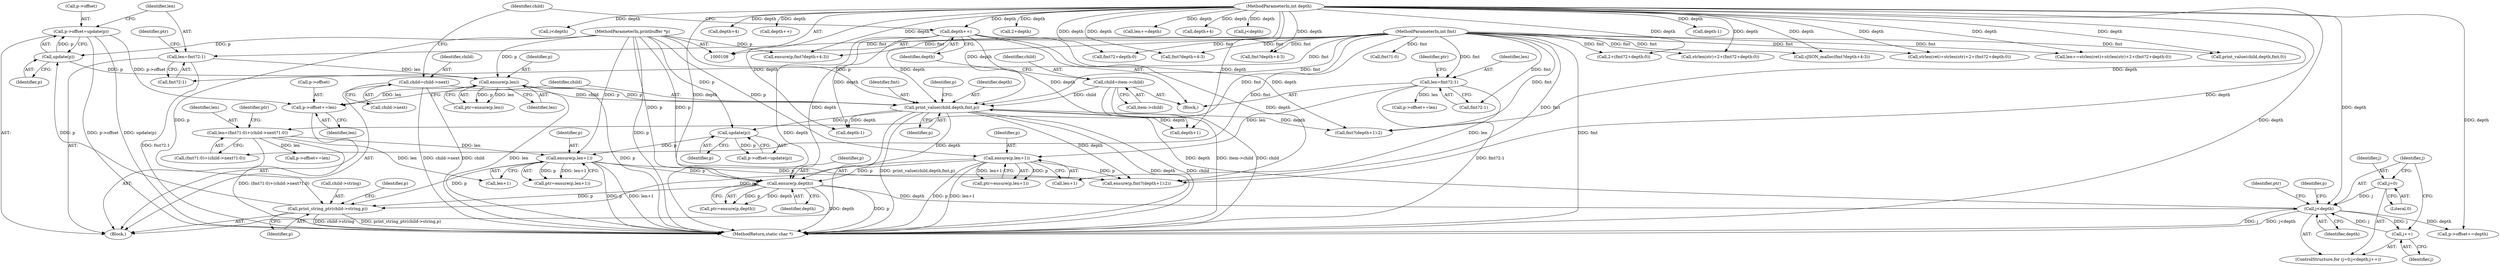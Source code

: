 digraph "0_iperf_91f2fa59e8ed80dfbf400add0164ee0e508e412a_42@API" {
"1000335" [label="(Call,p->offset=update(p))"];
"1000339" [label="(Call,update(p))"];
"1000330" [label="(Call,print_string_ptr(child->string,p))"];
"1000303" [label="(Call,ensure(p,depth))"];
"1000400" [label="(Call,ensure(p,len+1))"];
"1000383" [label="(Call,update(p))"];
"1000374" [label="(Call,print_value(child,depth,fmt,p))"];
"1000435" [label="(Call,child=child->next)"];
"1000288" [label="(Call,child=item->child)"];
"1000293" [label="(Call,depth++)"];
"1000110" [label="(MethodParameterIn,int depth)"];
"1000315" [label="(Call,j<depth)"];
"1000312" [label="(Call,j=0)"];
"1000318" [label="(Call,j++)"];
"1000111" [label="(MethodParameterIn,int fmt)"];
"1000349" [label="(Call,ensure(p,len))"];
"1000112" [label="(MethodParameterIn,printbuffer *p)"];
"1000341" [label="(Call,len=fmt?2:1)"];
"1000385" [label="(Call,len=(fmt?1:0)+(child->next?1:0))"];
"1000257" [label="(Call,ensure(p,len+1))"];
"1000249" [label="(Call,len=fmt?2:1)"];
"1000369" [label="(Call,p->offset+=len)"];
"1000572" [label="(Call,print_value(child,depth,fmt,0))"];
"1000385" [label="(Call,len=(fmt?1:0)+(child->next?1:0))"];
"1000243" [label="(Block,)"];
"1000349" [label="(Call,ensure(p,len))"];
"1000315" [label="(Call,j<depth)"];
"1000258" [label="(Identifier,p)"];
"1000311" [label="(ControlStructure,for (j=0;j<depth;j++))"];
"1000314" [label="(Literal,0)"];
"1000257" [label="(Call,ensure(p,len+1))"];
"1000386" [label="(Identifier,len)"];
"1000381" [label="(Identifier,p)"];
"1000373" [label="(Identifier,len)"];
"1000301" [label="(Call,ptr=ensure(p,depth))"];
"1000219" [label="(Call,i<depth)"];
"1000290" [label="(Call,item->child)"];
"1000591" [label="(Call,fmt?2+depth:0)"];
"1000178" [label="(Call,depth+4)"];
"1000402" [label="(Call,len+1)"];
"1000541" [label="(Call,depth++)"];
"1000304" [label="(Identifier,p)"];
"1000463" [label="(Call,depth-1)"];
"1000176" [label="(Call,fmt?depth+4:3)"];
"1000313" [label="(Identifier,j)"];
"1000379" [label="(Call,p->offset=update(p))"];
"1000581" [label="(Call,len+=strlen(ret)+strlen(str)+2+(fmt?2+depth:0))"];
"1000325" [label="(Call,p->offset+=depth)"];
"1000319" [label="(Identifier,j)"];
"1000401" [label="(Identifier,p)"];
"1000593" [label="(Call,2+depth)"];
"1000334" [label="(Identifier,p)"];
"1000335" [label="(Call,p->offset=update(p))"];
"1000446" [label="(Call,depth+1)"];
"1000297" [label="(Block,)"];
"1000331" [label="(Call,child->string)"];
"1000398" [label="(Call,ptr=ensure(p,len+1))"];
"1000256" [label="(Identifier,ptr)"];
"1000323" [label="(Identifier,ptr)"];
"1000251" [label="(Call,fmt?2:1)"];
"1000340" [label="(Identifier,p)"];
"1000375" [label="(Identifier,child)"];
"1000341" [label="(Call,len=fmt?2:1)"];
"1000400" [label="(Call,ensure(p,len+1))"];
"1000383" [label="(Call,update(p))"];
"1000288" [label="(Call,child=item->child)"];
"1000343" [label="(Call,fmt?2:1)"];
"1000378" [label="(Identifier,p)"];
"1000351" [label="(Identifier,len)"];
"1000318" [label="(Call,j++)"];
"1000296" [label="(Identifier,child)"];
"1000444" [label="(Call,fmt?(depth+1):2)"];
"1000436" [label="(Identifier,child)"];
"1000348" [label="(Identifier,ptr)"];
"1000387" [label="(Call,(fmt?1:0)+(child->next?1:0))"];
"1000250" [label="(Identifier,len)"];
"1000370" [label="(Call,p->offset)"];
"1000437" [label="(Call,child->next)"];
"1000330" [label="(Call,print_string_ptr(child->string,p))"];
"1000586" [label="(Call,strlen(str)+2+(fmt?2+depth:0))"];
"1000804" [label="(MethodReturn,static char *)"];
"1000294" [label="(Identifier,depth)"];
"1000545" [label="(Call,len+=depth)"];
"1000249" [label="(Call,len=fmt?2:1)"];
"1000303" [label="(Call,ensure(p,depth))"];
"1000111" [label="(MethodParameterIn,int fmt)"];
"1000110" [label="(MethodParameterIn,int depth)"];
"1000305" [label="(Identifier,depth)"];
"1000190" [label="(Call,depth+4)"];
"1000337" [label="(Identifier,p)"];
"1000289" [label="(Identifier,child)"];
"1000376" [label="(Identifier,depth)"];
"1000692" [label="(Call,j<depth)"];
"1000347" [label="(Call,ptr=ensure(p,len))"];
"1000283" [label="(Call,p->offset+=len)"];
"1000174" [label="(Call,ensure(p,fmt?depth+4:3))"];
"1000317" [label="(Identifier,depth)"];
"1000336" [label="(Call,p->offset)"];
"1000259" [label="(Call,len+1)"];
"1000384" [label="(Identifier,p)"];
"1000342" [label="(Identifier,len)"];
"1000369" [label="(Call,p->offset+=len)"];
"1000327" [label="(Identifier,p)"];
"1000388" [label="(Call,fmt?1:0)"];
"1000188" [label="(Call,fmt?depth+4:3)"];
"1000374" [label="(Call,print_value(child,depth,fmt,p))"];
"1000316" [label="(Identifier,j)"];
"1000589" [label="(Call,2+(fmt?2+depth:0))"];
"1000312" [label="(Call,j=0)"];
"1000782" [label="(Call,depth-1)"];
"1000187" [label="(Call,cJSON_malloc(fmt?depth+4:3))"];
"1000112" [label="(MethodParameterIn,printbuffer *p)"];
"1000293" [label="(Call,depth++)"];
"1000377" [label="(Identifier,fmt)"];
"1000255" [label="(Call,ptr=ensure(p,len+1))"];
"1000350" [label="(Identifier,p)"];
"1000399" [label="(Identifier,ptr)"];
"1000430" [label="(Call,p->offset+=len)"];
"1000339" [label="(Call,update(p))"];
"1000442" [label="(Call,ensure(p,fmt?(depth+1):2))"];
"1000435" [label="(Call,child=child->next)"];
"1000583" [label="(Call,strlen(ret)+strlen(str)+2+(fmt?2+depth:0))"];
"1000335" -> "1000297"  [label="AST: "];
"1000335" -> "1000339"  [label="CFG: "];
"1000336" -> "1000335"  [label="AST: "];
"1000339" -> "1000335"  [label="AST: "];
"1000342" -> "1000335"  [label="CFG: "];
"1000335" -> "1000804"  [label="DDG: update(p)"];
"1000335" -> "1000804"  [label="DDG: p->offset"];
"1000339" -> "1000335"  [label="DDG: p"];
"1000335" -> "1000369"  [label="DDG: p->offset"];
"1000339" -> "1000340"  [label="CFG: "];
"1000340" -> "1000339"  [label="AST: "];
"1000330" -> "1000339"  [label="DDG: p"];
"1000112" -> "1000339"  [label="DDG: p"];
"1000339" -> "1000349"  [label="DDG: p"];
"1000330" -> "1000297"  [label="AST: "];
"1000330" -> "1000334"  [label="CFG: "];
"1000331" -> "1000330"  [label="AST: "];
"1000334" -> "1000330"  [label="AST: "];
"1000337" -> "1000330"  [label="CFG: "];
"1000330" -> "1000804"  [label="DDG: child->string"];
"1000330" -> "1000804"  [label="DDG: print_string_ptr(child->string,p)"];
"1000303" -> "1000330"  [label="DDG: p"];
"1000400" -> "1000330"  [label="DDG: p"];
"1000257" -> "1000330"  [label="DDG: p"];
"1000112" -> "1000330"  [label="DDG: p"];
"1000303" -> "1000301"  [label="AST: "];
"1000303" -> "1000305"  [label="CFG: "];
"1000304" -> "1000303"  [label="AST: "];
"1000305" -> "1000303"  [label="AST: "];
"1000301" -> "1000303"  [label="CFG: "];
"1000303" -> "1000804"  [label="DDG: p"];
"1000303" -> "1000804"  [label="DDG: depth"];
"1000303" -> "1000301"  [label="DDG: p"];
"1000303" -> "1000301"  [label="DDG: depth"];
"1000400" -> "1000303"  [label="DDG: p"];
"1000257" -> "1000303"  [label="DDG: p"];
"1000112" -> "1000303"  [label="DDG: p"];
"1000374" -> "1000303"  [label="DDG: depth"];
"1000293" -> "1000303"  [label="DDG: depth"];
"1000110" -> "1000303"  [label="DDG: depth"];
"1000303" -> "1000315"  [label="DDG: depth"];
"1000400" -> "1000398"  [label="AST: "];
"1000400" -> "1000402"  [label="CFG: "];
"1000401" -> "1000400"  [label="AST: "];
"1000402" -> "1000400"  [label="AST: "];
"1000398" -> "1000400"  [label="CFG: "];
"1000400" -> "1000804"  [label="DDG: p"];
"1000400" -> "1000804"  [label="DDG: len+1"];
"1000400" -> "1000398"  [label="DDG: p"];
"1000400" -> "1000398"  [label="DDG: len+1"];
"1000383" -> "1000400"  [label="DDG: p"];
"1000112" -> "1000400"  [label="DDG: p"];
"1000385" -> "1000400"  [label="DDG: len"];
"1000400" -> "1000442"  [label="DDG: p"];
"1000383" -> "1000379"  [label="AST: "];
"1000383" -> "1000384"  [label="CFG: "];
"1000384" -> "1000383"  [label="AST: "];
"1000379" -> "1000383"  [label="CFG: "];
"1000383" -> "1000379"  [label="DDG: p"];
"1000374" -> "1000383"  [label="DDG: p"];
"1000112" -> "1000383"  [label="DDG: p"];
"1000374" -> "1000297"  [label="AST: "];
"1000374" -> "1000378"  [label="CFG: "];
"1000375" -> "1000374"  [label="AST: "];
"1000376" -> "1000374"  [label="AST: "];
"1000377" -> "1000374"  [label="AST: "];
"1000378" -> "1000374"  [label="AST: "];
"1000381" -> "1000374"  [label="CFG: "];
"1000374" -> "1000804"  [label="DDG: depth"];
"1000374" -> "1000804"  [label="DDG: child"];
"1000374" -> "1000804"  [label="DDG: print_value(child,depth,fmt,p)"];
"1000435" -> "1000374"  [label="DDG: child"];
"1000288" -> "1000374"  [label="DDG: child"];
"1000293" -> "1000374"  [label="DDG: depth"];
"1000110" -> "1000374"  [label="DDG: depth"];
"1000315" -> "1000374"  [label="DDG: depth"];
"1000111" -> "1000374"  [label="DDG: fmt"];
"1000349" -> "1000374"  [label="DDG: p"];
"1000112" -> "1000374"  [label="DDG: p"];
"1000374" -> "1000442"  [label="DDG: depth"];
"1000374" -> "1000444"  [label="DDG: depth"];
"1000374" -> "1000446"  [label="DDG: depth"];
"1000374" -> "1000463"  [label="DDG: depth"];
"1000435" -> "1000297"  [label="AST: "];
"1000435" -> "1000437"  [label="CFG: "];
"1000436" -> "1000435"  [label="AST: "];
"1000437" -> "1000435"  [label="AST: "];
"1000296" -> "1000435"  [label="CFG: "];
"1000435" -> "1000804"  [label="DDG: child"];
"1000435" -> "1000804"  [label="DDG: child->next"];
"1000288" -> "1000243"  [label="AST: "];
"1000288" -> "1000290"  [label="CFG: "];
"1000289" -> "1000288"  [label="AST: "];
"1000290" -> "1000288"  [label="AST: "];
"1000294" -> "1000288"  [label="CFG: "];
"1000288" -> "1000804"  [label="DDG: item->child"];
"1000288" -> "1000804"  [label="DDG: child"];
"1000293" -> "1000243"  [label="AST: "];
"1000293" -> "1000294"  [label="CFG: "];
"1000294" -> "1000293"  [label="AST: "];
"1000296" -> "1000293"  [label="CFG: "];
"1000293" -> "1000804"  [label="DDG: depth"];
"1000110" -> "1000293"  [label="DDG: depth"];
"1000293" -> "1000442"  [label="DDG: depth"];
"1000293" -> "1000444"  [label="DDG: depth"];
"1000293" -> "1000446"  [label="DDG: depth"];
"1000293" -> "1000463"  [label="DDG: depth"];
"1000110" -> "1000108"  [label="AST: "];
"1000110" -> "1000804"  [label="DDG: depth"];
"1000110" -> "1000174"  [label="DDG: depth"];
"1000110" -> "1000176"  [label="DDG: depth"];
"1000110" -> "1000178"  [label="DDG: depth"];
"1000110" -> "1000187"  [label="DDG: depth"];
"1000110" -> "1000188"  [label="DDG: depth"];
"1000110" -> "1000190"  [label="DDG: depth"];
"1000110" -> "1000219"  [label="DDG: depth"];
"1000110" -> "1000315"  [label="DDG: depth"];
"1000110" -> "1000325"  [label="DDG: depth"];
"1000110" -> "1000442"  [label="DDG: depth"];
"1000110" -> "1000444"  [label="DDG: depth"];
"1000110" -> "1000446"  [label="DDG: depth"];
"1000110" -> "1000463"  [label="DDG: depth"];
"1000110" -> "1000541"  [label="DDG: depth"];
"1000110" -> "1000545"  [label="DDG: depth"];
"1000110" -> "1000572"  [label="DDG: depth"];
"1000110" -> "1000581"  [label="DDG: depth"];
"1000110" -> "1000583"  [label="DDG: depth"];
"1000110" -> "1000586"  [label="DDG: depth"];
"1000110" -> "1000589"  [label="DDG: depth"];
"1000110" -> "1000591"  [label="DDG: depth"];
"1000110" -> "1000593"  [label="DDG: depth"];
"1000110" -> "1000692"  [label="DDG: depth"];
"1000110" -> "1000782"  [label="DDG: depth"];
"1000315" -> "1000311"  [label="AST: "];
"1000315" -> "1000317"  [label="CFG: "];
"1000316" -> "1000315"  [label="AST: "];
"1000317" -> "1000315"  [label="AST: "];
"1000323" -> "1000315"  [label="CFG: "];
"1000327" -> "1000315"  [label="CFG: "];
"1000315" -> "1000804"  [label="DDG: j<depth"];
"1000315" -> "1000804"  [label="DDG: j"];
"1000312" -> "1000315"  [label="DDG: j"];
"1000318" -> "1000315"  [label="DDG: j"];
"1000315" -> "1000318"  [label="DDG: j"];
"1000315" -> "1000325"  [label="DDG: depth"];
"1000312" -> "1000311"  [label="AST: "];
"1000312" -> "1000314"  [label="CFG: "];
"1000313" -> "1000312"  [label="AST: "];
"1000314" -> "1000312"  [label="AST: "];
"1000316" -> "1000312"  [label="CFG: "];
"1000318" -> "1000311"  [label="AST: "];
"1000318" -> "1000319"  [label="CFG: "];
"1000319" -> "1000318"  [label="AST: "];
"1000316" -> "1000318"  [label="CFG: "];
"1000111" -> "1000108"  [label="AST: "];
"1000111" -> "1000804"  [label="DDG: fmt"];
"1000111" -> "1000174"  [label="DDG: fmt"];
"1000111" -> "1000176"  [label="DDG: fmt"];
"1000111" -> "1000187"  [label="DDG: fmt"];
"1000111" -> "1000188"  [label="DDG: fmt"];
"1000111" -> "1000249"  [label="DDG: fmt"];
"1000111" -> "1000251"  [label="DDG: fmt"];
"1000111" -> "1000341"  [label="DDG: fmt"];
"1000111" -> "1000343"  [label="DDG: fmt"];
"1000111" -> "1000385"  [label="DDG: fmt"];
"1000111" -> "1000387"  [label="DDG: fmt"];
"1000111" -> "1000388"  [label="DDG: fmt"];
"1000111" -> "1000442"  [label="DDG: fmt"];
"1000111" -> "1000444"  [label="DDG: fmt"];
"1000111" -> "1000572"  [label="DDG: fmt"];
"1000111" -> "1000581"  [label="DDG: fmt"];
"1000111" -> "1000583"  [label="DDG: fmt"];
"1000111" -> "1000586"  [label="DDG: fmt"];
"1000111" -> "1000589"  [label="DDG: fmt"];
"1000111" -> "1000591"  [label="DDG: fmt"];
"1000349" -> "1000347"  [label="AST: "];
"1000349" -> "1000351"  [label="CFG: "];
"1000350" -> "1000349"  [label="AST: "];
"1000351" -> "1000349"  [label="AST: "];
"1000347" -> "1000349"  [label="CFG: "];
"1000349" -> "1000804"  [label="DDG: len"];
"1000349" -> "1000804"  [label="DDG: p"];
"1000349" -> "1000347"  [label="DDG: p"];
"1000349" -> "1000347"  [label="DDG: len"];
"1000112" -> "1000349"  [label="DDG: p"];
"1000341" -> "1000349"  [label="DDG: len"];
"1000349" -> "1000369"  [label="DDG: len"];
"1000112" -> "1000108"  [label="AST: "];
"1000112" -> "1000804"  [label="DDG: p"];
"1000112" -> "1000174"  [label="DDG: p"];
"1000112" -> "1000257"  [label="DDG: p"];
"1000112" -> "1000442"  [label="DDG: p"];
"1000341" -> "1000297"  [label="AST: "];
"1000341" -> "1000343"  [label="CFG: "];
"1000342" -> "1000341"  [label="AST: "];
"1000343" -> "1000341"  [label="AST: "];
"1000348" -> "1000341"  [label="CFG: "];
"1000341" -> "1000804"  [label="DDG: fmt?2:1"];
"1000385" -> "1000297"  [label="AST: "];
"1000385" -> "1000387"  [label="CFG: "];
"1000386" -> "1000385"  [label="AST: "];
"1000387" -> "1000385"  [label="AST: "];
"1000399" -> "1000385"  [label="CFG: "];
"1000385" -> "1000804"  [label="DDG: (fmt?1:0)+(child->next?1:0)"];
"1000385" -> "1000402"  [label="DDG: len"];
"1000385" -> "1000430"  [label="DDG: len"];
"1000257" -> "1000255"  [label="AST: "];
"1000257" -> "1000259"  [label="CFG: "];
"1000258" -> "1000257"  [label="AST: "];
"1000259" -> "1000257"  [label="AST: "];
"1000255" -> "1000257"  [label="CFG: "];
"1000257" -> "1000804"  [label="DDG: len+1"];
"1000257" -> "1000804"  [label="DDG: p"];
"1000257" -> "1000255"  [label="DDG: p"];
"1000257" -> "1000255"  [label="DDG: len+1"];
"1000249" -> "1000257"  [label="DDG: len"];
"1000257" -> "1000442"  [label="DDG: p"];
"1000249" -> "1000243"  [label="AST: "];
"1000249" -> "1000251"  [label="CFG: "];
"1000250" -> "1000249"  [label="AST: "];
"1000251" -> "1000249"  [label="AST: "];
"1000256" -> "1000249"  [label="CFG: "];
"1000249" -> "1000804"  [label="DDG: fmt?2:1"];
"1000249" -> "1000259"  [label="DDG: len"];
"1000249" -> "1000283"  [label="DDG: len"];
"1000369" -> "1000297"  [label="AST: "];
"1000369" -> "1000373"  [label="CFG: "];
"1000370" -> "1000369"  [label="AST: "];
"1000373" -> "1000369"  [label="AST: "];
"1000375" -> "1000369"  [label="CFG: "];
}
